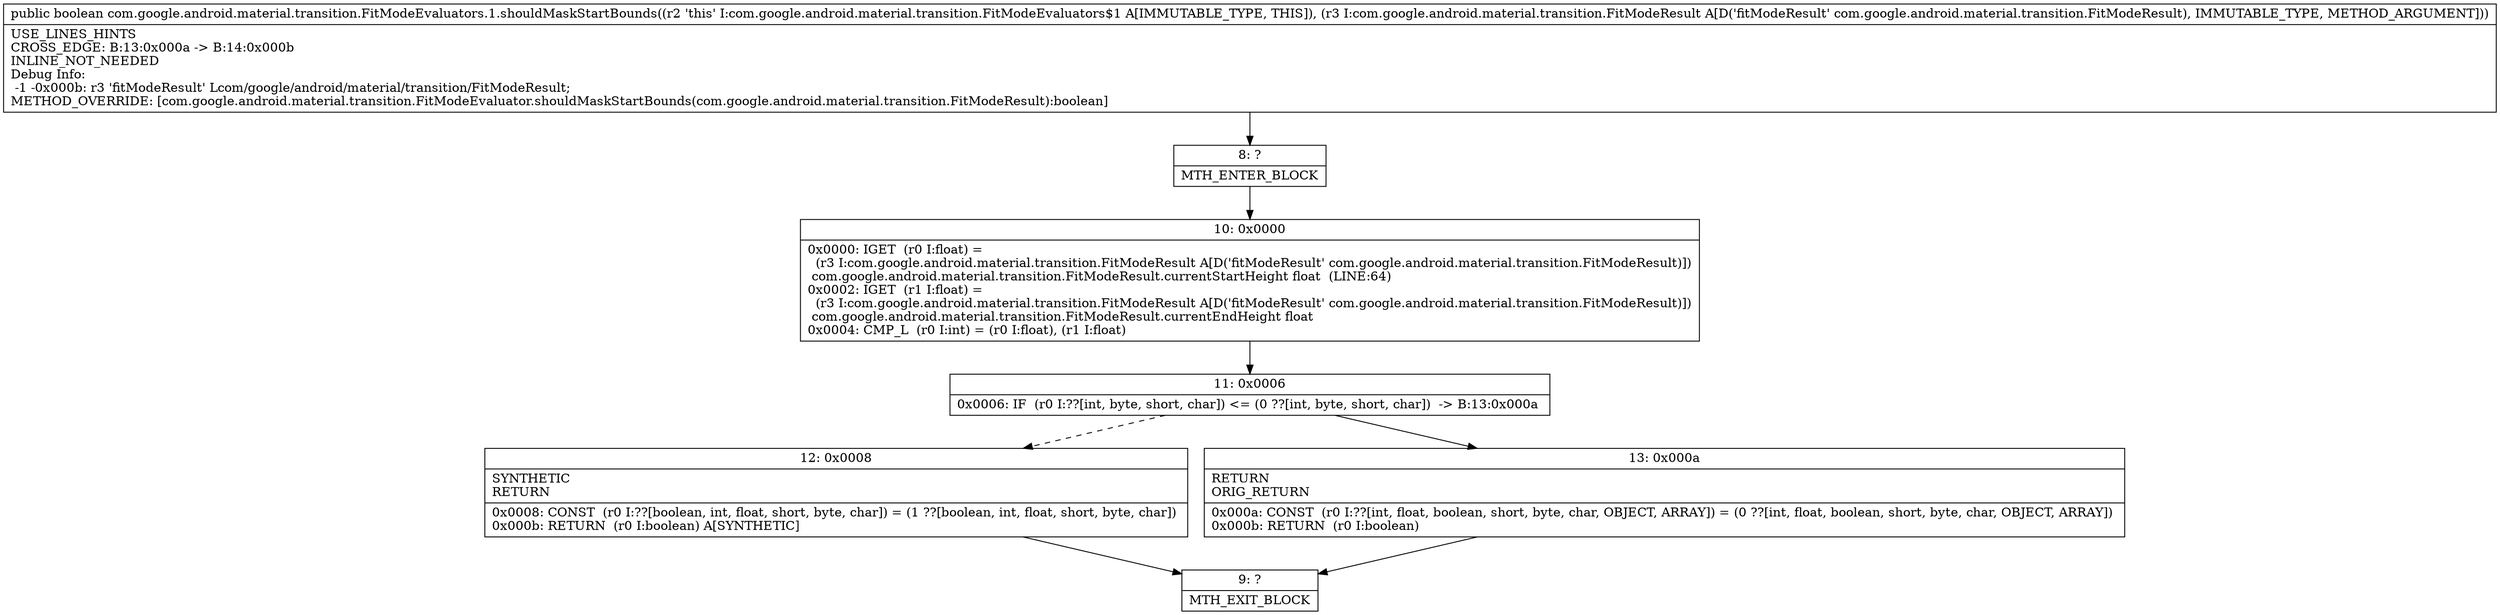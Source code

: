 digraph "CFG forcom.google.android.material.transition.FitModeEvaluators.1.shouldMaskStartBounds(Lcom\/google\/android\/material\/transition\/FitModeResult;)Z" {
Node_8 [shape=record,label="{8\:\ ?|MTH_ENTER_BLOCK\l}"];
Node_10 [shape=record,label="{10\:\ 0x0000|0x0000: IGET  (r0 I:float) = \l  (r3 I:com.google.android.material.transition.FitModeResult A[D('fitModeResult' com.google.android.material.transition.FitModeResult)])\l com.google.android.material.transition.FitModeResult.currentStartHeight float  (LINE:64)\l0x0002: IGET  (r1 I:float) = \l  (r3 I:com.google.android.material.transition.FitModeResult A[D('fitModeResult' com.google.android.material.transition.FitModeResult)])\l com.google.android.material.transition.FitModeResult.currentEndHeight float \l0x0004: CMP_L  (r0 I:int) = (r0 I:float), (r1 I:float) \l}"];
Node_11 [shape=record,label="{11\:\ 0x0006|0x0006: IF  (r0 I:??[int, byte, short, char]) \<= (0 ??[int, byte, short, char])  \-\> B:13:0x000a \l}"];
Node_12 [shape=record,label="{12\:\ 0x0008|SYNTHETIC\lRETURN\l|0x0008: CONST  (r0 I:??[boolean, int, float, short, byte, char]) = (1 ??[boolean, int, float, short, byte, char]) \l0x000b: RETURN  (r0 I:boolean) A[SYNTHETIC]\l}"];
Node_9 [shape=record,label="{9\:\ ?|MTH_EXIT_BLOCK\l}"];
Node_13 [shape=record,label="{13\:\ 0x000a|RETURN\lORIG_RETURN\l|0x000a: CONST  (r0 I:??[int, float, boolean, short, byte, char, OBJECT, ARRAY]) = (0 ??[int, float, boolean, short, byte, char, OBJECT, ARRAY]) \l0x000b: RETURN  (r0 I:boolean) \l}"];
MethodNode[shape=record,label="{public boolean com.google.android.material.transition.FitModeEvaluators.1.shouldMaskStartBounds((r2 'this' I:com.google.android.material.transition.FitModeEvaluators$1 A[IMMUTABLE_TYPE, THIS]), (r3 I:com.google.android.material.transition.FitModeResult A[D('fitModeResult' com.google.android.material.transition.FitModeResult), IMMUTABLE_TYPE, METHOD_ARGUMENT]))  | USE_LINES_HINTS\lCROSS_EDGE: B:13:0x000a \-\> B:14:0x000b\lINLINE_NOT_NEEDED\lDebug Info:\l  \-1 \-0x000b: r3 'fitModeResult' Lcom\/google\/android\/material\/transition\/FitModeResult;\lMETHOD_OVERRIDE: [com.google.android.material.transition.FitModeEvaluator.shouldMaskStartBounds(com.google.android.material.transition.FitModeResult):boolean]\l}"];
MethodNode -> Node_8;Node_8 -> Node_10;
Node_10 -> Node_11;
Node_11 -> Node_12[style=dashed];
Node_11 -> Node_13;
Node_12 -> Node_9;
Node_13 -> Node_9;
}

